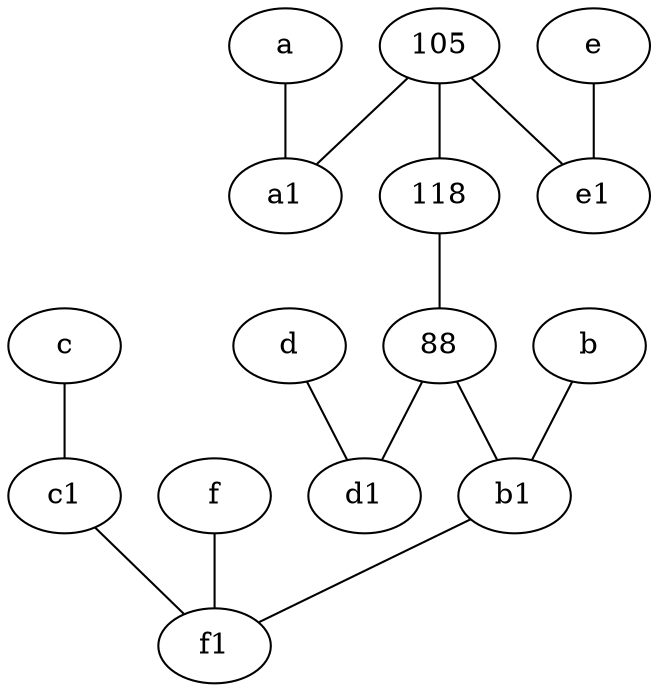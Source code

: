 graph {
	node [labelfontsize=50]
	b1 [labelfontsize=50 pos="9,4!"]
	f1 [labelfontsize=50 pos="3,8!"]
	a1 [labelfontsize=50 pos="8,3!"]
	105 [labelfontsize=50]
	d1 [labelfontsize=50 pos="3,5!"]
	e1 [labelfontsize=50 pos="7,7!"]
	88 [labelfontsize=50]
	b [labelfontsize=50 pos="10,4!"]
	c1 [labelfontsize=50 pos="4.5,3!"]
	118 [labelfontsize=50]
	118 -- 88
	a -- a1
	c -- c1
	e -- e1
	105 -- e1
	105 -- a1
	88 -- b1
	c1 -- f1
	b1 -- f1
	88 -- d1
	d -- d1
	f -- f1
	b -- b1
	105 -- 118
}
